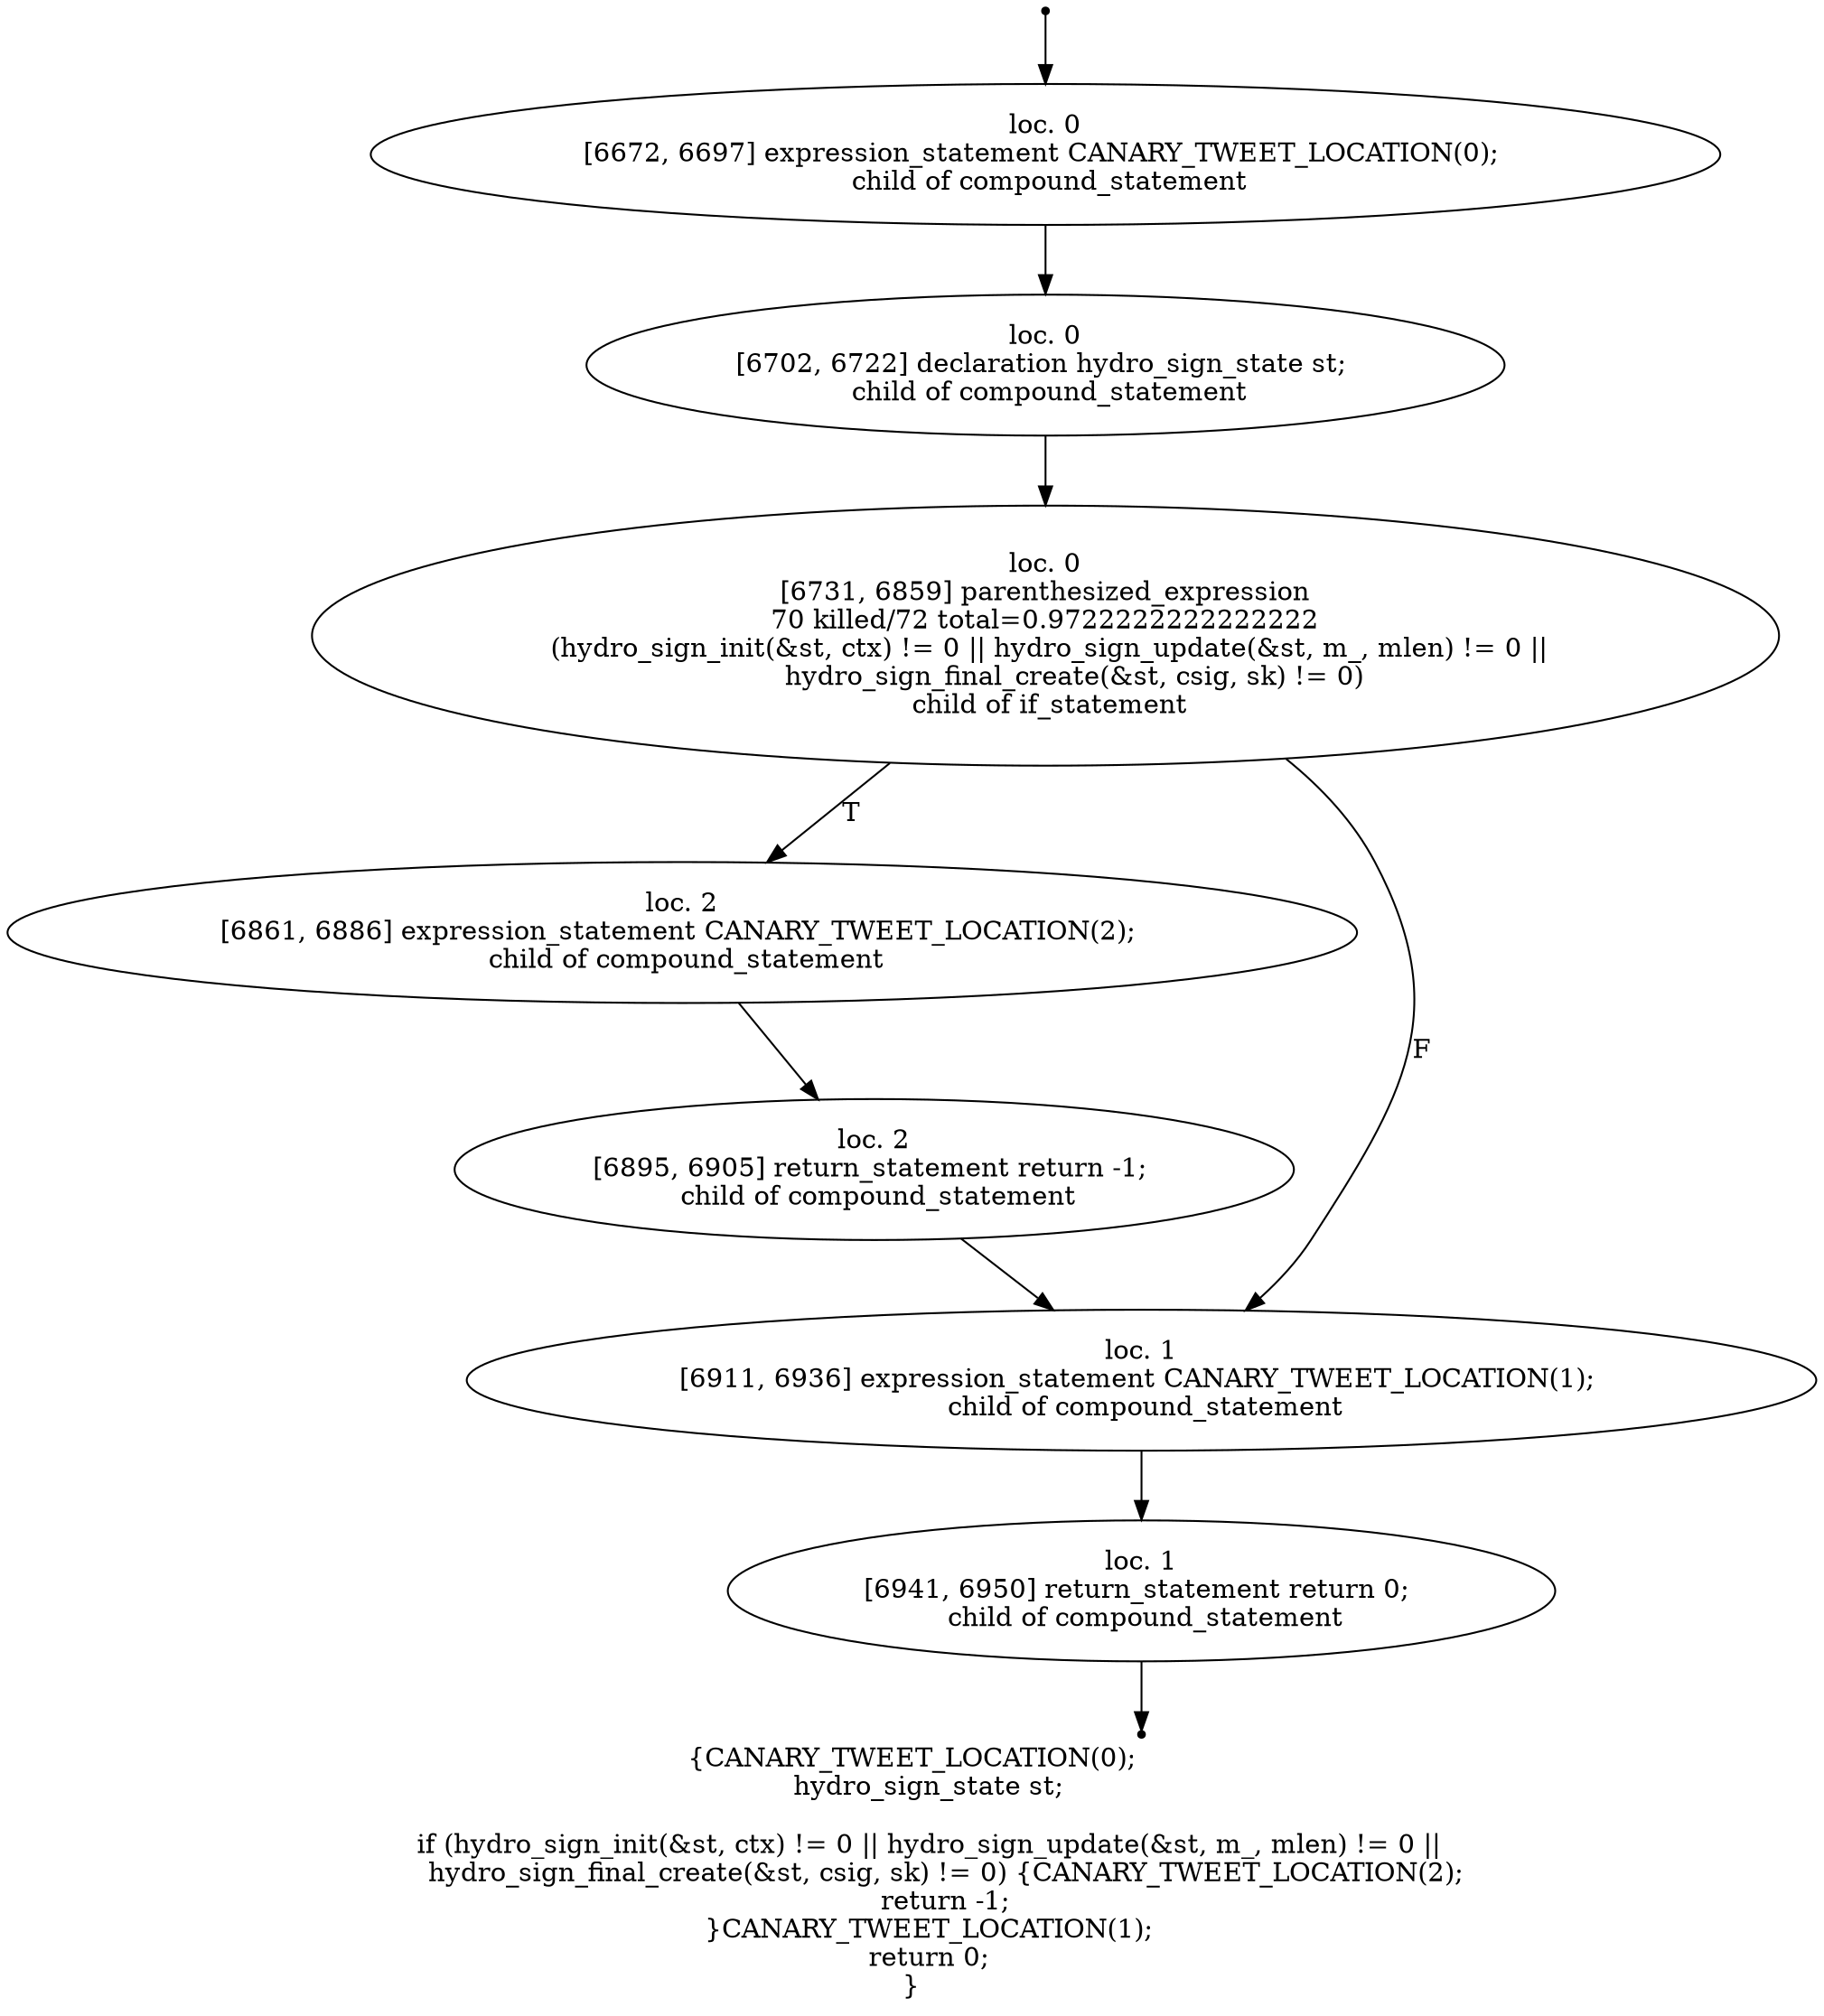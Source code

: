 digraph hydro_sign_create_12 {
	initial [shape=point]
	initial -> "loc. 0
[6672, 6697] expression_statement CANARY_TWEET_LOCATION(0); 
 child of compound_statement"
	final [shape=point]
	"loc. 1
[6941, 6950] return_statement return 0; 
 child of compound_statement" -> final
	"loc. 0
[6672, 6697] expression_statement CANARY_TWEET_LOCATION(0); 
 child of compound_statement"
	"loc. 0
[6672, 6697] expression_statement CANARY_TWEET_LOCATION(0); 
 child of compound_statement" -> "loc. 0
[6702, 6722] declaration hydro_sign_state st; 
 child of compound_statement"
	"loc. 0
[6702, 6722] declaration hydro_sign_state st; 
 child of compound_statement"
	"loc. 0
[6702, 6722] declaration hydro_sign_state st; 
 child of compound_statement" -> "loc. 0
[6731, 6859] parenthesized_expression
70 killed/72 total=0.9722222222222222
 (hydro_sign_init(&st, ctx) != 0 || hydro_sign_update(&st, m_, mlen) != 0 ||
        hydro_sign_final_create(&st, csig, sk) != 0) 
 child of if_statement"
	"loc. 0
[6731, 6859] parenthesized_expression
70 killed/72 total=0.9722222222222222
 (hydro_sign_init(&st, ctx) != 0 || hydro_sign_update(&st, m_, mlen) != 0 ||
        hydro_sign_final_create(&st, csig, sk) != 0) 
 child of if_statement"
	"loc. 0
[6731, 6859] parenthesized_expression
70 killed/72 total=0.9722222222222222
 (hydro_sign_init(&st, ctx) != 0 || hydro_sign_update(&st, m_, mlen) != 0 ||
        hydro_sign_final_create(&st, csig, sk) != 0) 
 child of if_statement" -> "loc. 2
[6861, 6886] expression_statement CANARY_TWEET_LOCATION(2); 
 child of compound_statement" [label=T]
	"loc. 0
[6731, 6859] parenthesized_expression
70 killed/72 total=0.9722222222222222
 (hydro_sign_init(&st, ctx) != 0 || hydro_sign_update(&st, m_, mlen) != 0 ||
        hydro_sign_final_create(&st, csig, sk) != 0) 
 child of if_statement" -> "loc. 1
[6911, 6936] expression_statement CANARY_TWEET_LOCATION(1); 
 child of compound_statement" [label=F]
	"loc. 2
[6861, 6886] expression_statement CANARY_TWEET_LOCATION(2); 
 child of compound_statement"
	"loc. 2
[6861, 6886] expression_statement CANARY_TWEET_LOCATION(2); 
 child of compound_statement" -> "loc. 2
[6895, 6905] return_statement return -1; 
 child of compound_statement"
	"loc. 1
[6911, 6936] expression_statement CANARY_TWEET_LOCATION(1); 
 child of compound_statement"
	"loc. 1
[6911, 6936] expression_statement CANARY_TWEET_LOCATION(1); 
 child of compound_statement" -> "loc. 1
[6941, 6950] return_statement return 0; 
 child of compound_statement"
	"loc. 2
[6895, 6905] return_statement return -1; 
 child of compound_statement"
	"loc. 2
[6895, 6905] return_statement return -1; 
 child of compound_statement" -> "loc. 1
[6911, 6936] expression_statement CANARY_TWEET_LOCATION(1); 
 child of compound_statement"
	"loc. 1
[6941, 6950] return_statement return 0; 
 child of compound_statement"
	label="{CANARY_TWEET_LOCATION(0);
    hydro_sign_state st;

    if (hydro_sign_init(&st, ctx) != 0 || hydro_sign_update(&st, m_, mlen) != 0 ||
        hydro_sign_final_create(&st, csig, sk) != 0) {CANARY_TWEET_LOCATION(2);
        return -1;
    }CANARY_TWEET_LOCATION(1);
    return 0;
}"
}
